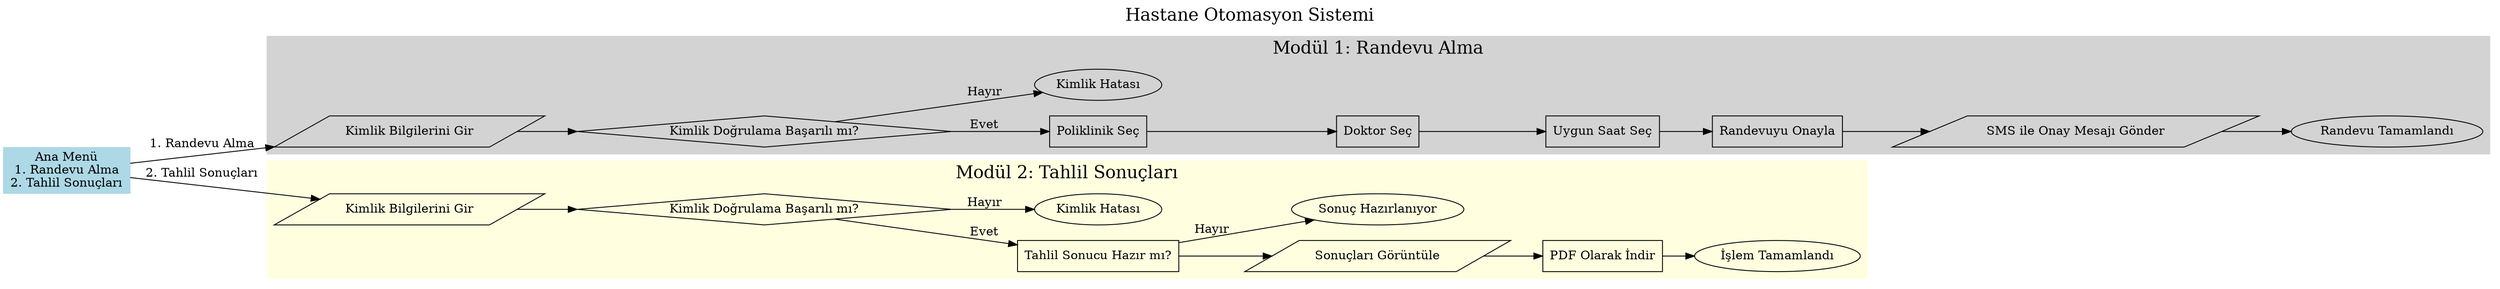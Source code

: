digraph HastaneSistemi {

    rankdir=LR;
    label="Hastane Otomasyon Sistemi";
    labelloc=top;
    fontsize=20;

    // Ana Menü
    AnaMenu [shape=box, style=filled, color=lightblue, label="Ana Menü\n1. Randevu Alma\n2. Tahlil Sonuçları"];

    // --- Modül 1: Randevu Alma ---
    subgraph cluster_Randevu {
        label = "Modül 1: Randevu Alma";
        style = filled;
        color = lightgrey;

        R1 [shape=parallelogram, label="Kimlik Bilgilerini Gir"];
        R2 [shape=diamond, label="Kimlik Doğrulama Başarılı mı?"];
        R3 [shape=box, label="Poliklinik Seç"];
        R4 [shape=box, label="Doktor Seç"];
        R5 [shape=box, label="Uygun Saat Seç"];
        R6 [shape=box, label="Randevuyu Onayla"];
        R7 [shape=parallelogram, label="SMS ile Onay Mesajı Gönder"];
        R8 [shape=ellipse, label="Randevu Tamamlandı"];
        RX [shape=ellipse, label="Kimlik Hatası"];

        R1 -> R2;
        R2 -> RX [label="Hayır"];
        R2 -> R3 [label="Evet"];
        R3 -> R4 -> R5 -> R6 -> R7 -> R8;
    }

    // --- Modül 2: Tahlil Sonuçları ---
    subgraph cluster_Tahlil {
        label = "Modül 2: Tahlil Sonuçları";
        style = filled;
        color = lightyellow;

        T1 [shape=parallelogram, label="Kimlik Bilgilerini Gir"];
        T2 [shape=diamond, label="Kimlik Doğrulama Başarılı mı?"];
        T3 [shape=box, label="Tahlil Sonucu Hazır mı?"];
        T4 [shape=parallelogram, label="Sonuçları Görüntüle"];
        T5 [shape=box, label="PDF Olarak İndir"];
        T6 [shape=ellipse, label="İşlem Tamamlandı"];
        TX [shape=ellipse, label="Kimlik Hatası"];
        TW [shape=ellipse, label="Sonuç Hazırlanıyor"];

        T1 -> T2;
        T2 -> TX [label="Hayır"];
        T2 -> T3 [label="Evet"];
        T3 -> TW [label="Hayır"];
        T3 -> T4 -> T5 -> T6;
    }

    // --- Ana Menü bağlantıları ---
    AnaMenu -> R1 [label="1. Randevu Alma"];
    AnaMenu -> T1 [label="2. Tahlil Sonuçları"];
}
